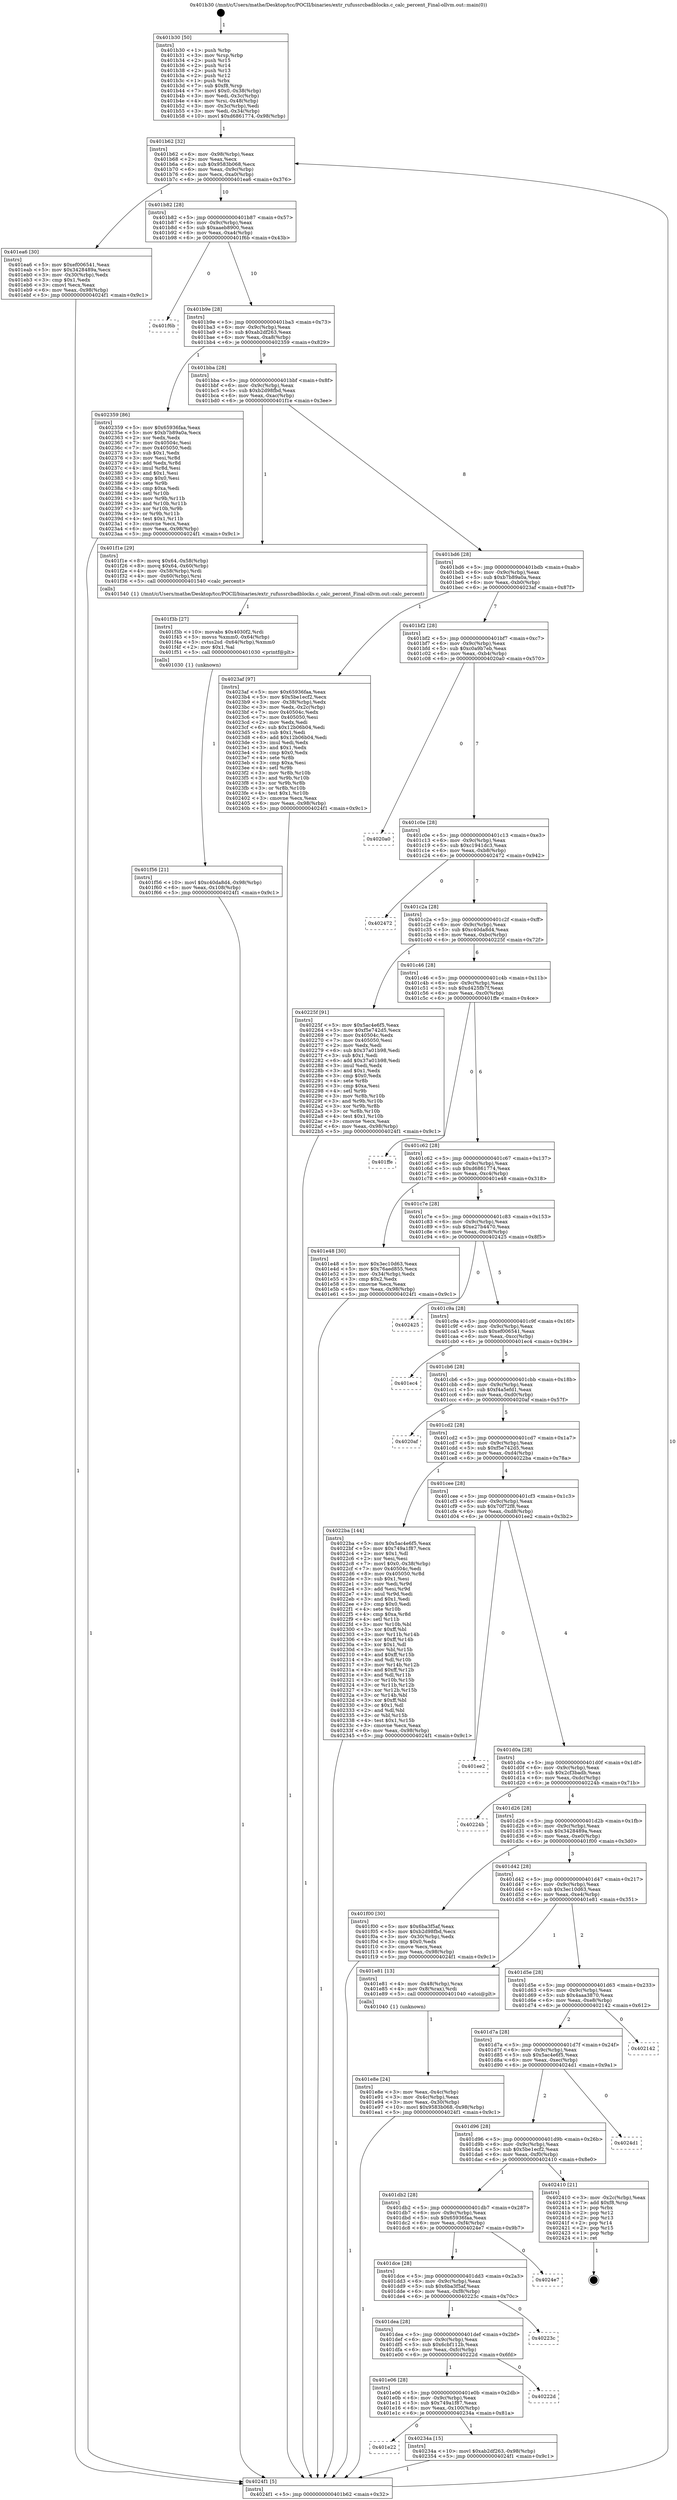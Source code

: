 digraph "0x401b30" {
  label = "0x401b30 (/mnt/c/Users/mathe/Desktop/tcc/POCII/binaries/extr_rufussrcbadblocks.c_calc_percent_Final-ollvm.out::main(0))"
  labelloc = "t"
  node[shape=record]

  Entry [label="",width=0.3,height=0.3,shape=circle,fillcolor=black,style=filled]
  "0x401b62" [label="{
     0x401b62 [32]\l
     | [instrs]\l
     &nbsp;&nbsp;0x401b62 \<+6\>: mov -0x98(%rbp),%eax\l
     &nbsp;&nbsp;0x401b68 \<+2\>: mov %eax,%ecx\l
     &nbsp;&nbsp;0x401b6a \<+6\>: sub $0x9583b068,%ecx\l
     &nbsp;&nbsp;0x401b70 \<+6\>: mov %eax,-0x9c(%rbp)\l
     &nbsp;&nbsp;0x401b76 \<+6\>: mov %ecx,-0xa0(%rbp)\l
     &nbsp;&nbsp;0x401b7c \<+6\>: je 0000000000401ea6 \<main+0x376\>\l
  }"]
  "0x401ea6" [label="{
     0x401ea6 [30]\l
     | [instrs]\l
     &nbsp;&nbsp;0x401ea6 \<+5\>: mov $0xef006541,%eax\l
     &nbsp;&nbsp;0x401eab \<+5\>: mov $0x3428489a,%ecx\l
     &nbsp;&nbsp;0x401eb0 \<+3\>: mov -0x30(%rbp),%edx\l
     &nbsp;&nbsp;0x401eb3 \<+3\>: cmp $0x1,%edx\l
     &nbsp;&nbsp;0x401eb6 \<+3\>: cmovl %ecx,%eax\l
     &nbsp;&nbsp;0x401eb9 \<+6\>: mov %eax,-0x98(%rbp)\l
     &nbsp;&nbsp;0x401ebf \<+5\>: jmp 00000000004024f1 \<main+0x9c1\>\l
  }"]
  "0x401b82" [label="{
     0x401b82 [28]\l
     | [instrs]\l
     &nbsp;&nbsp;0x401b82 \<+5\>: jmp 0000000000401b87 \<main+0x57\>\l
     &nbsp;&nbsp;0x401b87 \<+6\>: mov -0x9c(%rbp),%eax\l
     &nbsp;&nbsp;0x401b8d \<+5\>: sub $0xaaeb8900,%eax\l
     &nbsp;&nbsp;0x401b92 \<+6\>: mov %eax,-0xa4(%rbp)\l
     &nbsp;&nbsp;0x401b98 \<+6\>: je 0000000000401f6b \<main+0x43b\>\l
  }"]
  Exit [label="",width=0.3,height=0.3,shape=circle,fillcolor=black,style=filled,peripheries=2]
  "0x401f6b" [label="{
     0x401f6b\l
  }", style=dashed]
  "0x401b9e" [label="{
     0x401b9e [28]\l
     | [instrs]\l
     &nbsp;&nbsp;0x401b9e \<+5\>: jmp 0000000000401ba3 \<main+0x73\>\l
     &nbsp;&nbsp;0x401ba3 \<+6\>: mov -0x9c(%rbp),%eax\l
     &nbsp;&nbsp;0x401ba9 \<+5\>: sub $0xab2df263,%eax\l
     &nbsp;&nbsp;0x401bae \<+6\>: mov %eax,-0xa8(%rbp)\l
     &nbsp;&nbsp;0x401bb4 \<+6\>: je 0000000000402359 \<main+0x829\>\l
  }"]
  "0x401e22" [label="{
     0x401e22\l
  }", style=dashed]
  "0x402359" [label="{
     0x402359 [86]\l
     | [instrs]\l
     &nbsp;&nbsp;0x402359 \<+5\>: mov $0x65936faa,%eax\l
     &nbsp;&nbsp;0x40235e \<+5\>: mov $0xb7b89a0a,%ecx\l
     &nbsp;&nbsp;0x402363 \<+2\>: xor %edx,%edx\l
     &nbsp;&nbsp;0x402365 \<+7\>: mov 0x40504c,%esi\l
     &nbsp;&nbsp;0x40236c \<+7\>: mov 0x405050,%edi\l
     &nbsp;&nbsp;0x402373 \<+3\>: sub $0x1,%edx\l
     &nbsp;&nbsp;0x402376 \<+3\>: mov %esi,%r8d\l
     &nbsp;&nbsp;0x402379 \<+3\>: add %edx,%r8d\l
     &nbsp;&nbsp;0x40237c \<+4\>: imul %r8d,%esi\l
     &nbsp;&nbsp;0x402380 \<+3\>: and $0x1,%esi\l
     &nbsp;&nbsp;0x402383 \<+3\>: cmp $0x0,%esi\l
     &nbsp;&nbsp;0x402386 \<+4\>: sete %r9b\l
     &nbsp;&nbsp;0x40238a \<+3\>: cmp $0xa,%edi\l
     &nbsp;&nbsp;0x40238d \<+4\>: setl %r10b\l
     &nbsp;&nbsp;0x402391 \<+3\>: mov %r9b,%r11b\l
     &nbsp;&nbsp;0x402394 \<+3\>: and %r10b,%r11b\l
     &nbsp;&nbsp;0x402397 \<+3\>: xor %r10b,%r9b\l
     &nbsp;&nbsp;0x40239a \<+3\>: or %r9b,%r11b\l
     &nbsp;&nbsp;0x40239d \<+4\>: test $0x1,%r11b\l
     &nbsp;&nbsp;0x4023a1 \<+3\>: cmovne %ecx,%eax\l
     &nbsp;&nbsp;0x4023a4 \<+6\>: mov %eax,-0x98(%rbp)\l
     &nbsp;&nbsp;0x4023aa \<+5\>: jmp 00000000004024f1 \<main+0x9c1\>\l
  }"]
  "0x401bba" [label="{
     0x401bba [28]\l
     | [instrs]\l
     &nbsp;&nbsp;0x401bba \<+5\>: jmp 0000000000401bbf \<main+0x8f\>\l
     &nbsp;&nbsp;0x401bbf \<+6\>: mov -0x9c(%rbp),%eax\l
     &nbsp;&nbsp;0x401bc5 \<+5\>: sub $0xb2d98fbd,%eax\l
     &nbsp;&nbsp;0x401bca \<+6\>: mov %eax,-0xac(%rbp)\l
     &nbsp;&nbsp;0x401bd0 \<+6\>: je 0000000000401f1e \<main+0x3ee\>\l
  }"]
  "0x40234a" [label="{
     0x40234a [15]\l
     | [instrs]\l
     &nbsp;&nbsp;0x40234a \<+10\>: movl $0xab2df263,-0x98(%rbp)\l
     &nbsp;&nbsp;0x402354 \<+5\>: jmp 00000000004024f1 \<main+0x9c1\>\l
  }"]
  "0x401f1e" [label="{
     0x401f1e [29]\l
     | [instrs]\l
     &nbsp;&nbsp;0x401f1e \<+8\>: movq $0x64,-0x58(%rbp)\l
     &nbsp;&nbsp;0x401f26 \<+8\>: movq $0x64,-0x60(%rbp)\l
     &nbsp;&nbsp;0x401f2e \<+4\>: mov -0x58(%rbp),%rdi\l
     &nbsp;&nbsp;0x401f32 \<+4\>: mov -0x60(%rbp),%rsi\l
     &nbsp;&nbsp;0x401f36 \<+5\>: call 0000000000401540 \<calc_percent\>\l
     | [calls]\l
     &nbsp;&nbsp;0x401540 \{1\} (/mnt/c/Users/mathe/Desktop/tcc/POCII/binaries/extr_rufussrcbadblocks.c_calc_percent_Final-ollvm.out::calc_percent)\l
  }"]
  "0x401bd6" [label="{
     0x401bd6 [28]\l
     | [instrs]\l
     &nbsp;&nbsp;0x401bd6 \<+5\>: jmp 0000000000401bdb \<main+0xab\>\l
     &nbsp;&nbsp;0x401bdb \<+6\>: mov -0x9c(%rbp),%eax\l
     &nbsp;&nbsp;0x401be1 \<+5\>: sub $0xb7b89a0a,%eax\l
     &nbsp;&nbsp;0x401be6 \<+6\>: mov %eax,-0xb0(%rbp)\l
     &nbsp;&nbsp;0x401bec \<+6\>: je 00000000004023af \<main+0x87f\>\l
  }"]
  "0x401e06" [label="{
     0x401e06 [28]\l
     | [instrs]\l
     &nbsp;&nbsp;0x401e06 \<+5\>: jmp 0000000000401e0b \<main+0x2db\>\l
     &nbsp;&nbsp;0x401e0b \<+6\>: mov -0x9c(%rbp),%eax\l
     &nbsp;&nbsp;0x401e11 \<+5\>: sub $0x749a1f87,%eax\l
     &nbsp;&nbsp;0x401e16 \<+6\>: mov %eax,-0x100(%rbp)\l
     &nbsp;&nbsp;0x401e1c \<+6\>: je 000000000040234a \<main+0x81a\>\l
  }"]
  "0x4023af" [label="{
     0x4023af [97]\l
     | [instrs]\l
     &nbsp;&nbsp;0x4023af \<+5\>: mov $0x65936faa,%eax\l
     &nbsp;&nbsp;0x4023b4 \<+5\>: mov $0x5be1ecf2,%ecx\l
     &nbsp;&nbsp;0x4023b9 \<+3\>: mov -0x38(%rbp),%edx\l
     &nbsp;&nbsp;0x4023bc \<+3\>: mov %edx,-0x2c(%rbp)\l
     &nbsp;&nbsp;0x4023bf \<+7\>: mov 0x40504c,%edx\l
     &nbsp;&nbsp;0x4023c6 \<+7\>: mov 0x405050,%esi\l
     &nbsp;&nbsp;0x4023cd \<+2\>: mov %edx,%edi\l
     &nbsp;&nbsp;0x4023cf \<+6\>: sub $0x12b06b04,%edi\l
     &nbsp;&nbsp;0x4023d5 \<+3\>: sub $0x1,%edi\l
     &nbsp;&nbsp;0x4023d8 \<+6\>: add $0x12b06b04,%edi\l
     &nbsp;&nbsp;0x4023de \<+3\>: imul %edi,%edx\l
     &nbsp;&nbsp;0x4023e1 \<+3\>: and $0x1,%edx\l
     &nbsp;&nbsp;0x4023e4 \<+3\>: cmp $0x0,%edx\l
     &nbsp;&nbsp;0x4023e7 \<+4\>: sete %r8b\l
     &nbsp;&nbsp;0x4023eb \<+3\>: cmp $0xa,%esi\l
     &nbsp;&nbsp;0x4023ee \<+4\>: setl %r9b\l
     &nbsp;&nbsp;0x4023f2 \<+3\>: mov %r8b,%r10b\l
     &nbsp;&nbsp;0x4023f5 \<+3\>: and %r9b,%r10b\l
     &nbsp;&nbsp;0x4023f8 \<+3\>: xor %r9b,%r8b\l
     &nbsp;&nbsp;0x4023fb \<+3\>: or %r8b,%r10b\l
     &nbsp;&nbsp;0x4023fe \<+4\>: test $0x1,%r10b\l
     &nbsp;&nbsp;0x402402 \<+3\>: cmovne %ecx,%eax\l
     &nbsp;&nbsp;0x402405 \<+6\>: mov %eax,-0x98(%rbp)\l
     &nbsp;&nbsp;0x40240b \<+5\>: jmp 00000000004024f1 \<main+0x9c1\>\l
  }"]
  "0x401bf2" [label="{
     0x401bf2 [28]\l
     | [instrs]\l
     &nbsp;&nbsp;0x401bf2 \<+5\>: jmp 0000000000401bf7 \<main+0xc7\>\l
     &nbsp;&nbsp;0x401bf7 \<+6\>: mov -0x9c(%rbp),%eax\l
     &nbsp;&nbsp;0x401bfd \<+5\>: sub $0xc0a9b7eb,%eax\l
     &nbsp;&nbsp;0x401c02 \<+6\>: mov %eax,-0xb4(%rbp)\l
     &nbsp;&nbsp;0x401c08 \<+6\>: je 00000000004020a0 \<main+0x570\>\l
  }"]
  "0x40222d" [label="{
     0x40222d\l
  }", style=dashed]
  "0x4020a0" [label="{
     0x4020a0\l
  }", style=dashed]
  "0x401c0e" [label="{
     0x401c0e [28]\l
     | [instrs]\l
     &nbsp;&nbsp;0x401c0e \<+5\>: jmp 0000000000401c13 \<main+0xe3\>\l
     &nbsp;&nbsp;0x401c13 \<+6\>: mov -0x9c(%rbp),%eax\l
     &nbsp;&nbsp;0x401c19 \<+5\>: sub $0xc1941dc3,%eax\l
     &nbsp;&nbsp;0x401c1e \<+6\>: mov %eax,-0xb8(%rbp)\l
     &nbsp;&nbsp;0x401c24 \<+6\>: je 0000000000402472 \<main+0x942\>\l
  }"]
  "0x401dea" [label="{
     0x401dea [28]\l
     | [instrs]\l
     &nbsp;&nbsp;0x401dea \<+5\>: jmp 0000000000401def \<main+0x2bf\>\l
     &nbsp;&nbsp;0x401def \<+6\>: mov -0x9c(%rbp),%eax\l
     &nbsp;&nbsp;0x401df5 \<+5\>: sub $0x6cbf112b,%eax\l
     &nbsp;&nbsp;0x401dfa \<+6\>: mov %eax,-0xfc(%rbp)\l
     &nbsp;&nbsp;0x401e00 \<+6\>: je 000000000040222d \<main+0x6fd\>\l
  }"]
  "0x402472" [label="{
     0x402472\l
  }", style=dashed]
  "0x401c2a" [label="{
     0x401c2a [28]\l
     | [instrs]\l
     &nbsp;&nbsp;0x401c2a \<+5\>: jmp 0000000000401c2f \<main+0xff\>\l
     &nbsp;&nbsp;0x401c2f \<+6\>: mov -0x9c(%rbp),%eax\l
     &nbsp;&nbsp;0x401c35 \<+5\>: sub $0xc40da8d4,%eax\l
     &nbsp;&nbsp;0x401c3a \<+6\>: mov %eax,-0xbc(%rbp)\l
     &nbsp;&nbsp;0x401c40 \<+6\>: je 000000000040225f \<main+0x72f\>\l
  }"]
  "0x40223c" [label="{
     0x40223c\l
  }", style=dashed]
  "0x40225f" [label="{
     0x40225f [91]\l
     | [instrs]\l
     &nbsp;&nbsp;0x40225f \<+5\>: mov $0x5ac4e6f5,%eax\l
     &nbsp;&nbsp;0x402264 \<+5\>: mov $0xf5e742d5,%ecx\l
     &nbsp;&nbsp;0x402269 \<+7\>: mov 0x40504c,%edx\l
     &nbsp;&nbsp;0x402270 \<+7\>: mov 0x405050,%esi\l
     &nbsp;&nbsp;0x402277 \<+2\>: mov %edx,%edi\l
     &nbsp;&nbsp;0x402279 \<+6\>: sub $0x37a01b98,%edi\l
     &nbsp;&nbsp;0x40227f \<+3\>: sub $0x1,%edi\l
     &nbsp;&nbsp;0x402282 \<+6\>: add $0x37a01b98,%edi\l
     &nbsp;&nbsp;0x402288 \<+3\>: imul %edi,%edx\l
     &nbsp;&nbsp;0x40228b \<+3\>: and $0x1,%edx\l
     &nbsp;&nbsp;0x40228e \<+3\>: cmp $0x0,%edx\l
     &nbsp;&nbsp;0x402291 \<+4\>: sete %r8b\l
     &nbsp;&nbsp;0x402295 \<+3\>: cmp $0xa,%esi\l
     &nbsp;&nbsp;0x402298 \<+4\>: setl %r9b\l
     &nbsp;&nbsp;0x40229c \<+3\>: mov %r8b,%r10b\l
     &nbsp;&nbsp;0x40229f \<+3\>: and %r9b,%r10b\l
     &nbsp;&nbsp;0x4022a2 \<+3\>: xor %r9b,%r8b\l
     &nbsp;&nbsp;0x4022a5 \<+3\>: or %r8b,%r10b\l
     &nbsp;&nbsp;0x4022a8 \<+4\>: test $0x1,%r10b\l
     &nbsp;&nbsp;0x4022ac \<+3\>: cmovne %ecx,%eax\l
     &nbsp;&nbsp;0x4022af \<+6\>: mov %eax,-0x98(%rbp)\l
     &nbsp;&nbsp;0x4022b5 \<+5\>: jmp 00000000004024f1 \<main+0x9c1\>\l
  }"]
  "0x401c46" [label="{
     0x401c46 [28]\l
     | [instrs]\l
     &nbsp;&nbsp;0x401c46 \<+5\>: jmp 0000000000401c4b \<main+0x11b\>\l
     &nbsp;&nbsp;0x401c4b \<+6\>: mov -0x9c(%rbp),%eax\l
     &nbsp;&nbsp;0x401c51 \<+5\>: sub $0xd425fb7f,%eax\l
     &nbsp;&nbsp;0x401c56 \<+6\>: mov %eax,-0xc0(%rbp)\l
     &nbsp;&nbsp;0x401c5c \<+6\>: je 0000000000401ffe \<main+0x4ce\>\l
  }"]
  "0x401dce" [label="{
     0x401dce [28]\l
     | [instrs]\l
     &nbsp;&nbsp;0x401dce \<+5\>: jmp 0000000000401dd3 \<main+0x2a3\>\l
     &nbsp;&nbsp;0x401dd3 \<+6\>: mov -0x9c(%rbp),%eax\l
     &nbsp;&nbsp;0x401dd9 \<+5\>: sub $0x6ba3f5af,%eax\l
     &nbsp;&nbsp;0x401dde \<+6\>: mov %eax,-0xf8(%rbp)\l
     &nbsp;&nbsp;0x401de4 \<+6\>: je 000000000040223c \<main+0x70c\>\l
  }"]
  "0x401ffe" [label="{
     0x401ffe\l
  }", style=dashed]
  "0x401c62" [label="{
     0x401c62 [28]\l
     | [instrs]\l
     &nbsp;&nbsp;0x401c62 \<+5\>: jmp 0000000000401c67 \<main+0x137\>\l
     &nbsp;&nbsp;0x401c67 \<+6\>: mov -0x9c(%rbp),%eax\l
     &nbsp;&nbsp;0x401c6d \<+5\>: sub $0xd6861774,%eax\l
     &nbsp;&nbsp;0x401c72 \<+6\>: mov %eax,-0xc4(%rbp)\l
     &nbsp;&nbsp;0x401c78 \<+6\>: je 0000000000401e48 \<main+0x318\>\l
  }"]
  "0x4024e7" [label="{
     0x4024e7\l
  }", style=dashed]
  "0x401e48" [label="{
     0x401e48 [30]\l
     | [instrs]\l
     &nbsp;&nbsp;0x401e48 \<+5\>: mov $0x3ec10d63,%eax\l
     &nbsp;&nbsp;0x401e4d \<+5\>: mov $0x76aed855,%ecx\l
     &nbsp;&nbsp;0x401e52 \<+3\>: mov -0x34(%rbp),%edx\l
     &nbsp;&nbsp;0x401e55 \<+3\>: cmp $0x2,%edx\l
     &nbsp;&nbsp;0x401e58 \<+3\>: cmovne %ecx,%eax\l
     &nbsp;&nbsp;0x401e5b \<+6\>: mov %eax,-0x98(%rbp)\l
     &nbsp;&nbsp;0x401e61 \<+5\>: jmp 00000000004024f1 \<main+0x9c1\>\l
  }"]
  "0x401c7e" [label="{
     0x401c7e [28]\l
     | [instrs]\l
     &nbsp;&nbsp;0x401c7e \<+5\>: jmp 0000000000401c83 \<main+0x153\>\l
     &nbsp;&nbsp;0x401c83 \<+6\>: mov -0x9c(%rbp),%eax\l
     &nbsp;&nbsp;0x401c89 \<+5\>: sub $0xe27b4470,%eax\l
     &nbsp;&nbsp;0x401c8e \<+6\>: mov %eax,-0xc8(%rbp)\l
     &nbsp;&nbsp;0x401c94 \<+6\>: je 0000000000402425 \<main+0x8f5\>\l
  }"]
  "0x4024f1" [label="{
     0x4024f1 [5]\l
     | [instrs]\l
     &nbsp;&nbsp;0x4024f1 \<+5\>: jmp 0000000000401b62 \<main+0x32\>\l
  }"]
  "0x401b30" [label="{
     0x401b30 [50]\l
     | [instrs]\l
     &nbsp;&nbsp;0x401b30 \<+1\>: push %rbp\l
     &nbsp;&nbsp;0x401b31 \<+3\>: mov %rsp,%rbp\l
     &nbsp;&nbsp;0x401b34 \<+2\>: push %r15\l
     &nbsp;&nbsp;0x401b36 \<+2\>: push %r14\l
     &nbsp;&nbsp;0x401b38 \<+2\>: push %r13\l
     &nbsp;&nbsp;0x401b3a \<+2\>: push %r12\l
     &nbsp;&nbsp;0x401b3c \<+1\>: push %rbx\l
     &nbsp;&nbsp;0x401b3d \<+7\>: sub $0xf8,%rsp\l
     &nbsp;&nbsp;0x401b44 \<+7\>: movl $0x0,-0x38(%rbp)\l
     &nbsp;&nbsp;0x401b4b \<+3\>: mov %edi,-0x3c(%rbp)\l
     &nbsp;&nbsp;0x401b4e \<+4\>: mov %rsi,-0x48(%rbp)\l
     &nbsp;&nbsp;0x401b52 \<+3\>: mov -0x3c(%rbp),%edi\l
     &nbsp;&nbsp;0x401b55 \<+3\>: mov %edi,-0x34(%rbp)\l
     &nbsp;&nbsp;0x401b58 \<+10\>: movl $0xd6861774,-0x98(%rbp)\l
  }"]
  "0x401db2" [label="{
     0x401db2 [28]\l
     | [instrs]\l
     &nbsp;&nbsp;0x401db2 \<+5\>: jmp 0000000000401db7 \<main+0x287\>\l
     &nbsp;&nbsp;0x401db7 \<+6\>: mov -0x9c(%rbp),%eax\l
     &nbsp;&nbsp;0x401dbd \<+5\>: sub $0x65936faa,%eax\l
     &nbsp;&nbsp;0x401dc2 \<+6\>: mov %eax,-0xf4(%rbp)\l
     &nbsp;&nbsp;0x401dc8 \<+6\>: je 00000000004024e7 \<main+0x9b7\>\l
  }"]
  "0x402425" [label="{
     0x402425\l
  }", style=dashed]
  "0x401c9a" [label="{
     0x401c9a [28]\l
     | [instrs]\l
     &nbsp;&nbsp;0x401c9a \<+5\>: jmp 0000000000401c9f \<main+0x16f\>\l
     &nbsp;&nbsp;0x401c9f \<+6\>: mov -0x9c(%rbp),%eax\l
     &nbsp;&nbsp;0x401ca5 \<+5\>: sub $0xef006541,%eax\l
     &nbsp;&nbsp;0x401caa \<+6\>: mov %eax,-0xcc(%rbp)\l
     &nbsp;&nbsp;0x401cb0 \<+6\>: je 0000000000401ec4 \<main+0x394\>\l
  }"]
  "0x402410" [label="{
     0x402410 [21]\l
     | [instrs]\l
     &nbsp;&nbsp;0x402410 \<+3\>: mov -0x2c(%rbp),%eax\l
     &nbsp;&nbsp;0x402413 \<+7\>: add $0xf8,%rsp\l
     &nbsp;&nbsp;0x40241a \<+1\>: pop %rbx\l
     &nbsp;&nbsp;0x40241b \<+2\>: pop %r12\l
     &nbsp;&nbsp;0x40241d \<+2\>: pop %r13\l
     &nbsp;&nbsp;0x40241f \<+2\>: pop %r14\l
     &nbsp;&nbsp;0x402421 \<+2\>: pop %r15\l
     &nbsp;&nbsp;0x402423 \<+1\>: pop %rbp\l
     &nbsp;&nbsp;0x402424 \<+1\>: ret\l
  }"]
  "0x401ec4" [label="{
     0x401ec4\l
  }", style=dashed]
  "0x401cb6" [label="{
     0x401cb6 [28]\l
     | [instrs]\l
     &nbsp;&nbsp;0x401cb6 \<+5\>: jmp 0000000000401cbb \<main+0x18b\>\l
     &nbsp;&nbsp;0x401cbb \<+6\>: mov -0x9c(%rbp),%eax\l
     &nbsp;&nbsp;0x401cc1 \<+5\>: sub $0xf4a5efd1,%eax\l
     &nbsp;&nbsp;0x401cc6 \<+6\>: mov %eax,-0xd0(%rbp)\l
     &nbsp;&nbsp;0x401ccc \<+6\>: je 00000000004020af \<main+0x57f\>\l
  }"]
  "0x401d96" [label="{
     0x401d96 [28]\l
     | [instrs]\l
     &nbsp;&nbsp;0x401d96 \<+5\>: jmp 0000000000401d9b \<main+0x26b\>\l
     &nbsp;&nbsp;0x401d9b \<+6\>: mov -0x9c(%rbp),%eax\l
     &nbsp;&nbsp;0x401da1 \<+5\>: sub $0x5be1ecf2,%eax\l
     &nbsp;&nbsp;0x401da6 \<+6\>: mov %eax,-0xf0(%rbp)\l
     &nbsp;&nbsp;0x401dac \<+6\>: je 0000000000402410 \<main+0x8e0\>\l
  }"]
  "0x4020af" [label="{
     0x4020af\l
  }", style=dashed]
  "0x401cd2" [label="{
     0x401cd2 [28]\l
     | [instrs]\l
     &nbsp;&nbsp;0x401cd2 \<+5\>: jmp 0000000000401cd7 \<main+0x1a7\>\l
     &nbsp;&nbsp;0x401cd7 \<+6\>: mov -0x9c(%rbp),%eax\l
     &nbsp;&nbsp;0x401cdd \<+5\>: sub $0xf5e742d5,%eax\l
     &nbsp;&nbsp;0x401ce2 \<+6\>: mov %eax,-0xd4(%rbp)\l
     &nbsp;&nbsp;0x401ce8 \<+6\>: je 00000000004022ba \<main+0x78a\>\l
  }"]
  "0x4024d1" [label="{
     0x4024d1\l
  }", style=dashed]
  "0x4022ba" [label="{
     0x4022ba [144]\l
     | [instrs]\l
     &nbsp;&nbsp;0x4022ba \<+5\>: mov $0x5ac4e6f5,%eax\l
     &nbsp;&nbsp;0x4022bf \<+5\>: mov $0x749a1f87,%ecx\l
     &nbsp;&nbsp;0x4022c4 \<+2\>: mov $0x1,%dl\l
     &nbsp;&nbsp;0x4022c6 \<+2\>: xor %esi,%esi\l
     &nbsp;&nbsp;0x4022c8 \<+7\>: movl $0x0,-0x38(%rbp)\l
     &nbsp;&nbsp;0x4022cf \<+7\>: mov 0x40504c,%edi\l
     &nbsp;&nbsp;0x4022d6 \<+8\>: mov 0x405050,%r8d\l
     &nbsp;&nbsp;0x4022de \<+3\>: sub $0x1,%esi\l
     &nbsp;&nbsp;0x4022e1 \<+3\>: mov %edi,%r9d\l
     &nbsp;&nbsp;0x4022e4 \<+3\>: add %esi,%r9d\l
     &nbsp;&nbsp;0x4022e7 \<+4\>: imul %r9d,%edi\l
     &nbsp;&nbsp;0x4022eb \<+3\>: and $0x1,%edi\l
     &nbsp;&nbsp;0x4022ee \<+3\>: cmp $0x0,%edi\l
     &nbsp;&nbsp;0x4022f1 \<+4\>: sete %r10b\l
     &nbsp;&nbsp;0x4022f5 \<+4\>: cmp $0xa,%r8d\l
     &nbsp;&nbsp;0x4022f9 \<+4\>: setl %r11b\l
     &nbsp;&nbsp;0x4022fd \<+3\>: mov %r10b,%bl\l
     &nbsp;&nbsp;0x402300 \<+3\>: xor $0xff,%bl\l
     &nbsp;&nbsp;0x402303 \<+3\>: mov %r11b,%r14b\l
     &nbsp;&nbsp;0x402306 \<+4\>: xor $0xff,%r14b\l
     &nbsp;&nbsp;0x40230a \<+3\>: xor $0x1,%dl\l
     &nbsp;&nbsp;0x40230d \<+3\>: mov %bl,%r15b\l
     &nbsp;&nbsp;0x402310 \<+4\>: and $0xff,%r15b\l
     &nbsp;&nbsp;0x402314 \<+3\>: and %dl,%r10b\l
     &nbsp;&nbsp;0x402317 \<+3\>: mov %r14b,%r12b\l
     &nbsp;&nbsp;0x40231a \<+4\>: and $0xff,%r12b\l
     &nbsp;&nbsp;0x40231e \<+3\>: and %dl,%r11b\l
     &nbsp;&nbsp;0x402321 \<+3\>: or %r10b,%r15b\l
     &nbsp;&nbsp;0x402324 \<+3\>: or %r11b,%r12b\l
     &nbsp;&nbsp;0x402327 \<+3\>: xor %r12b,%r15b\l
     &nbsp;&nbsp;0x40232a \<+3\>: or %r14b,%bl\l
     &nbsp;&nbsp;0x40232d \<+3\>: xor $0xff,%bl\l
     &nbsp;&nbsp;0x402330 \<+3\>: or $0x1,%dl\l
     &nbsp;&nbsp;0x402333 \<+2\>: and %dl,%bl\l
     &nbsp;&nbsp;0x402335 \<+3\>: or %bl,%r15b\l
     &nbsp;&nbsp;0x402338 \<+4\>: test $0x1,%r15b\l
     &nbsp;&nbsp;0x40233c \<+3\>: cmovne %ecx,%eax\l
     &nbsp;&nbsp;0x40233f \<+6\>: mov %eax,-0x98(%rbp)\l
     &nbsp;&nbsp;0x402345 \<+5\>: jmp 00000000004024f1 \<main+0x9c1\>\l
  }"]
  "0x401cee" [label="{
     0x401cee [28]\l
     | [instrs]\l
     &nbsp;&nbsp;0x401cee \<+5\>: jmp 0000000000401cf3 \<main+0x1c3\>\l
     &nbsp;&nbsp;0x401cf3 \<+6\>: mov -0x9c(%rbp),%eax\l
     &nbsp;&nbsp;0x401cf9 \<+5\>: sub $0x70f72f8,%eax\l
     &nbsp;&nbsp;0x401cfe \<+6\>: mov %eax,-0xd8(%rbp)\l
     &nbsp;&nbsp;0x401d04 \<+6\>: je 0000000000401ee2 \<main+0x3b2\>\l
  }"]
  "0x401d7a" [label="{
     0x401d7a [28]\l
     | [instrs]\l
     &nbsp;&nbsp;0x401d7a \<+5\>: jmp 0000000000401d7f \<main+0x24f\>\l
     &nbsp;&nbsp;0x401d7f \<+6\>: mov -0x9c(%rbp),%eax\l
     &nbsp;&nbsp;0x401d85 \<+5\>: sub $0x5ac4e6f5,%eax\l
     &nbsp;&nbsp;0x401d8a \<+6\>: mov %eax,-0xec(%rbp)\l
     &nbsp;&nbsp;0x401d90 \<+6\>: je 00000000004024d1 \<main+0x9a1\>\l
  }"]
  "0x401ee2" [label="{
     0x401ee2\l
  }", style=dashed]
  "0x401d0a" [label="{
     0x401d0a [28]\l
     | [instrs]\l
     &nbsp;&nbsp;0x401d0a \<+5\>: jmp 0000000000401d0f \<main+0x1df\>\l
     &nbsp;&nbsp;0x401d0f \<+6\>: mov -0x9c(%rbp),%eax\l
     &nbsp;&nbsp;0x401d15 \<+5\>: sub $0x2cf3badb,%eax\l
     &nbsp;&nbsp;0x401d1a \<+6\>: mov %eax,-0xdc(%rbp)\l
     &nbsp;&nbsp;0x401d20 \<+6\>: je 000000000040224b \<main+0x71b\>\l
  }"]
  "0x402142" [label="{
     0x402142\l
  }", style=dashed]
  "0x40224b" [label="{
     0x40224b\l
  }", style=dashed]
  "0x401d26" [label="{
     0x401d26 [28]\l
     | [instrs]\l
     &nbsp;&nbsp;0x401d26 \<+5\>: jmp 0000000000401d2b \<main+0x1fb\>\l
     &nbsp;&nbsp;0x401d2b \<+6\>: mov -0x9c(%rbp),%eax\l
     &nbsp;&nbsp;0x401d31 \<+5\>: sub $0x3428489a,%eax\l
     &nbsp;&nbsp;0x401d36 \<+6\>: mov %eax,-0xe0(%rbp)\l
     &nbsp;&nbsp;0x401d3c \<+6\>: je 0000000000401f00 \<main+0x3d0\>\l
  }"]
  "0x401f56" [label="{
     0x401f56 [21]\l
     | [instrs]\l
     &nbsp;&nbsp;0x401f56 \<+10\>: movl $0xc40da8d4,-0x98(%rbp)\l
     &nbsp;&nbsp;0x401f60 \<+6\>: mov %eax,-0x108(%rbp)\l
     &nbsp;&nbsp;0x401f66 \<+5\>: jmp 00000000004024f1 \<main+0x9c1\>\l
  }"]
  "0x401f00" [label="{
     0x401f00 [30]\l
     | [instrs]\l
     &nbsp;&nbsp;0x401f00 \<+5\>: mov $0x6ba3f5af,%eax\l
     &nbsp;&nbsp;0x401f05 \<+5\>: mov $0xb2d98fbd,%ecx\l
     &nbsp;&nbsp;0x401f0a \<+3\>: mov -0x30(%rbp),%edx\l
     &nbsp;&nbsp;0x401f0d \<+3\>: cmp $0x0,%edx\l
     &nbsp;&nbsp;0x401f10 \<+3\>: cmove %ecx,%eax\l
     &nbsp;&nbsp;0x401f13 \<+6\>: mov %eax,-0x98(%rbp)\l
     &nbsp;&nbsp;0x401f19 \<+5\>: jmp 00000000004024f1 \<main+0x9c1\>\l
  }"]
  "0x401d42" [label="{
     0x401d42 [28]\l
     | [instrs]\l
     &nbsp;&nbsp;0x401d42 \<+5\>: jmp 0000000000401d47 \<main+0x217\>\l
     &nbsp;&nbsp;0x401d47 \<+6\>: mov -0x9c(%rbp),%eax\l
     &nbsp;&nbsp;0x401d4d \<+5\>: sub $0x3ec10d63,%eax\l
     &nbsp;&nbsp;0x401d52 \<+6\>: mov %eax,-0xe4(%rbp)\l
     &nbsp;&nbsp;0x401d58 \<+6\>: je 0000000000401e81 \<main+0x351\>\l
  }"]
  "0x401f3b" [label="{
     0x401f3b [27]\l
     | [instrs]\l
     &nbsp;&nbsp;0x401f3b \<+10\>: movabs $0x4030f2,%rdi\l
     &nbsp;&nbsp;0x401f45 \<+5\>: movss %xmm0,-0x64(%rbp)\l
     &nbsp;&nbsp;0x401f4a \<+5\>: cvtss2sd -0x64(%rbp),%xmm0\l
     &nbsp;&nbsp;0x401f4f \<+2\>: mov $0x1,%al\l
     &nbsp;&nbsp;0x401f51 \<+5\>: call 0000000000401030 \<printf@plt\>\l
     | [calls]\l
     &nbsp;&nbsp;0x401030 \{1\} (unknown)\l
  }"]
  "0x401e81" [label="{
     0x401e81 [13]\l
     | [instrs]\l
     &nbsp;&nbsp;0x401e81 \<+4\>: mov -0x48(%rbp),%rax\l
     &nbsp;&nbsp;0x401e85 \<+4\>: mov 0x8(%rax),%rdi\l
     &nbsp;&nbsp;0x401e89 \<+5\>: call 0000000000401040 \<atoi@plt\>\l
     | [calls]\l
     &nbsp;&nbsp;0x401040 \{1\} (unknown)\l
  }"]
  "0x401d5e" [label="{
     0x401d5e [28]\l
     | [instrs]\l
     &nbsp;&nbsp;0x401d5e \<+5\>: jmp 0000000000401d63 \<main+0x233\>\l
     &nbsp;&nbsp;0x401d63 \<+6\>: mov -0x9c(%rbp),%eax\l
     &nbsp;&nbsp;0x401d69 \<+5\>: sub $0x4aaa3870,%eax\l
     &nbsp;&nbsp;0x401d6e \<+6\>: mov %eax,-0xe8(%rbp)\l
     &nbsp;&nbsp;0x401d74 \<+6\>: je 0000000000402142 \<main+0x612\>\l
  }"]
  "0x401e8e" [label="{
     0x401e8e [24]\l
     | [instrs]\l
     &nbsp;&nbsp;0x401e8e \<+3\>: mov %eax,-0x4c(%rbp)\l
     &nbsp;&nbsp;0x401e91 \<+3\>: mov -0x4c(%rbp),%eax\l
     &nbsp;&nbsp;0x401e94 \<+3\>: mov %eax,-0x30(%rbp)\l
     &nbsp;&nbsp;0x401e97 \<+10\>: movl $0x9583b068,-0x98(%rbp)\l
     &nbsp;&nbsp;0x401ea1 \<+5\>: jmp 00000000004024f1 \<main+0x9c1\>\l
  }"]
  Entry -> "0x401b30" [label=" 1"]
  "0x401b62" -> "0x401ea6" [label=" 1"]
  "0x401b62" -> "0x401b82" [label=" 10"]
  "0x402410" -> Exit [label=" 1"]
  "0x401b82" -> "0x401f6b" [label=" 0"]
  "0x401b82" -> "0x401b9e" [label=" 10"]
  "0x4023af" -> "0x4024f1" [label=" 1"]
  "0x401b9e" -> "0x402359" [label=" 1"]
  "0x401b9e" -> "0x401bba" [label=" 9"]
  "0x402359" -> "0x4024f1" [label=" 1"]
  "0x401bba" -> "0x401f1e" [label=" 1"]
  "0x401bba" -> "0x401bd6" [label=" 8"]
  "0x40234a" -> "0x4024f1" [label=" 1"]
  "0x401bd6" -> "0x4023af" [label=" 1"]
  "0x401bd6" -> "0x401bf2" [label=" 7"]
  "0x401e06" -> "0x40234a" [label=" 1"]
  "0x401bf2" -> "0x4020a0" [label=" 0"]
  "0x401bf2" -> "0x401c0e" [label=" 7"]
  "0x401e06" -> "0x401e22" [label=" 0"]
  "0x401c0e" -> "0x402472" [label=" 0"]
  "0x401c0e" -> "0x401c2a" [label=" 7"]
  "0x401dea" -> "0x40222d" [label=" 0"]
  "0x401c2a" -> "0x40225f" [label=" 1"]
  "0x401c2a" -> "0x401c46" [label=" 6"]
  "0x401dea" -> "0x401e06" [label=" 1"]
  "0x401c46" -> "0x401ffe" [label=" 0"]
  "0x401c46" -> "0x401c62" [label=" 6"]
  "0x401dce" -> "0x40223c" [label=" 0"]
  "0x401c62" -> "0x401e48" [label=" 1"]
  "0x401c62" -> "0x401c7e" [label=" 5"]
  "0x401e48" -> "0x4024f1" [label=" 1"]
  "0x401b30" -> "0x401b62" [label=" 1"]
  "0x4024f1" -> "0x401b62" [label=" 10"]
  "0x401dce" -> "0x401dea" [label=" 1"]
  "0x401c7e" -> "0x402425" [label=" 0"]
  "0x401c7e" -> "0x401c9a" [label=" 5"]
  "0x401db2" -> "0x4024e7" [label=" 0"]
  "0x401c9a" -> "0x401ec4" [label=" 0"]
  "0x401c9a" -> "0x401cb6" [label=" 5"]
  "0x401db2" -> "0x401dce" [label=" 1"]
  "0x401cb6" -> "0x4020af" [label=" 0"]
  "0x401cb6" -> "0x401cd2" [label=" 5"]
  "0x401d96" -> "0x402410" [label=" 1"]
  "0x401cd2" -> "0x4022ba" [label=" 1"]
  "0x401cd2" -> "0x401cee" [label=" 4"]
  "0x401d96" -> "0x401db2" [label=" 1"]
  "0x401cee" -> "0x401ee2" [label=" 0"]
  "0x401cee" -> "0x401d0a" [label=" 4"]
  "0x401d7a" -> "0x4024d1" [label=" 0"]
  "0x401d0a" -> "0x40224b" [label=" 0"]
  "0x401d0a" -> "0x401d26" [label=" 4"]
  "0x401d7a" -> "0x401d96" [label=" 2"]
  "0x401d26" -> "0x401f00" [label=" 1"]
  "0x401d26" -> "0x401d42" [label=" 3"]
  "0x401d5e" -> "0x402142" [label=" 0"]
  "0x401d42" -> "0x401e81" [label=" 1"]
  "0x401d42" -> "0x401d5e" [label=" 2"]
  "0x401e81" -> "0x401e8e" [label=" 1"]
  "0x401e8e" -> "0x4024f1" [label=" 1"]
  "0x401ea6" -> "0x4024f1" [label=" 1"]
  "0x401f00" -> "0x4024f1" [label=" 1"]
  "0x401f1e" -> "0x401f3b" [label=" 1"]
  "0x401f3b" -> "0x401f56" [label=" 1"]
  "0x401f56" -> "0x4024f1" [label=" 1"]
  "0x40225f" -> "0x4024f1" [label=" 1"]
  "0x4022ba" -> "0x4024f1" [label=" 1"]
  "0x401d5e" -> "0x401d7a" [label=" 2"]
}
